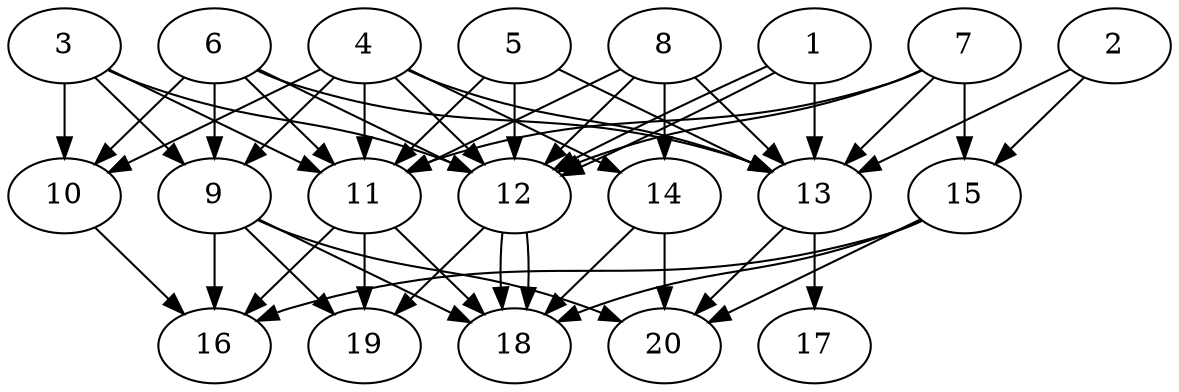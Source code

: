 // DAG automatically generated by daggen at Thu Oct  3 13:58:43 2019
// ./daggen --dot -n 20 --ccr 0.4 --fat 0.7 --regular 0.7 --density 0.9 --mindata 5242880 --maxdata 52428800 
digraph G {
  1 [size="68720640", alpha="0.00", expect_size="27488256"] 
  1 -> 12 [size ="27488256"]
  1 -> 12 [size ="27488256"]
  1 -> 13 [size ="27488256"]
  2 [size="80675840", alpha="0.16", expect_size="32270336"] 
  2 -> 13 [size ="32270336"]
  2 -> 15 [size ="32270336"]
  3 [size="109296640", alpha="0.02", expect_size="43718656"] 
  3 -> 9 [size ="43718656"]
  3 -> 10 [size ="43718656"]
  3 -> 11 [size ="43718656"]
  3 -> 12 [size ="43718656"]
  4 [size="130460160", alpha="0.08", expect_size="52184064"] 
  4 -> 9 [size ="52184064"]
  4 -> 10 [size ="52184064"]
  4 -> 11 [size ="52184064"]
  4 -> 12 [size ="52184064"]
  4 -> 13 [size ="52184064"]
  4 -> 14 [size ="52184064"]
  5 [size="84070400", alpha="0.11", expect_size="33628160"] 
  5 -> 11 [size ="33628160"]
  5 -> 12 [size ="33628160"]
  5 -> 13 [size ="33628160"]
  6 [size="48184320", alpha="0.16", expect_size="19273728"] 
  6 -> 9 [size ="19273728"]
  6 -> 10 [size ="19273728"]
  6 -> 11 [size ="19273728"]
  6 -> 12 [size ="19273728"]
  6 -> 13 [size ="19273728"]
  7 [size="35302400", alpha="0.08", expect_size="14120960"] 
  7 -> 11 [size ="14120960"]
  7 -> 12 [size ="14120960"]
  7 -> 13 [size ="14120960"]
  7 -> 15 [size ="14120960"]
  8 [size="112757760", alpha="0.13", expect_size="45103104"] 
  8 -> 11 [size ="45103104"]
  8 -> 12 [size ="45103104"]
  8 -> 13 [size ="45103104"]
  8 -> 14 [size ="45103104"]
  9 [size="28016640", alpha="0.05", expect_size="11206656"] 
  9 -> 16 [size ="11206656"]
  9 -> 18 [size ="11206656"]
  9 -> 19 [size ="11206656"]
  9 -> 20 [size ="11206656"]
  10 [size="56320000", alpha="0.12", expect_size="22528000"] 
  10 -> 16 [size ="22528000"]
  11 [size="79434240", alpha="0.04", expect_size="31773696"] 
  11 -> 16 [size ="31773696"]
  11 -> 18 [size ="31773696"]
  11 -> 19 [size ="31773696"]
  12 [size="81497600", alpha="0.04", expect_size="32599040"] 
  12 -> 18 [size ="32599040"]
  12 -> 18 [size ="32599040"]
  12 -> 19 [size ="32599040"]
  13 [size="60451840", alpha="0.16", expect_size="24180736"] 
  13 -> 17 [size ="24180736"]
  13 -> 20 [size ="24180736"]
  14 [size="69560320", alpha="0.04", expect_size="27824128"] 
  14 -> 18 [size ="27824128"]
  14 -> 20 [size ="27824128"]
  15 [size="115811840", alpha="0.16", expect_size="46324736"] 
  15 -> 16 [size ="46324736"]
  15 -> 18 [size ="46324736"]
  15 -> 20 [size ="46324736"]
  16 [size="65356800", alpha="0.15", expect_size="26142720"] 
  17 [size="40565760", alpha="0.13", expect_size="16226304"] 
  18 [size="89213440", alpha="0.10", expect_size="35685376"] 
  19 [size="48263680", alpha="0.11", expect_size="19305472"] 
  20 [size="76039680", alpha="0.02", expect_size="30415872"] 
}
